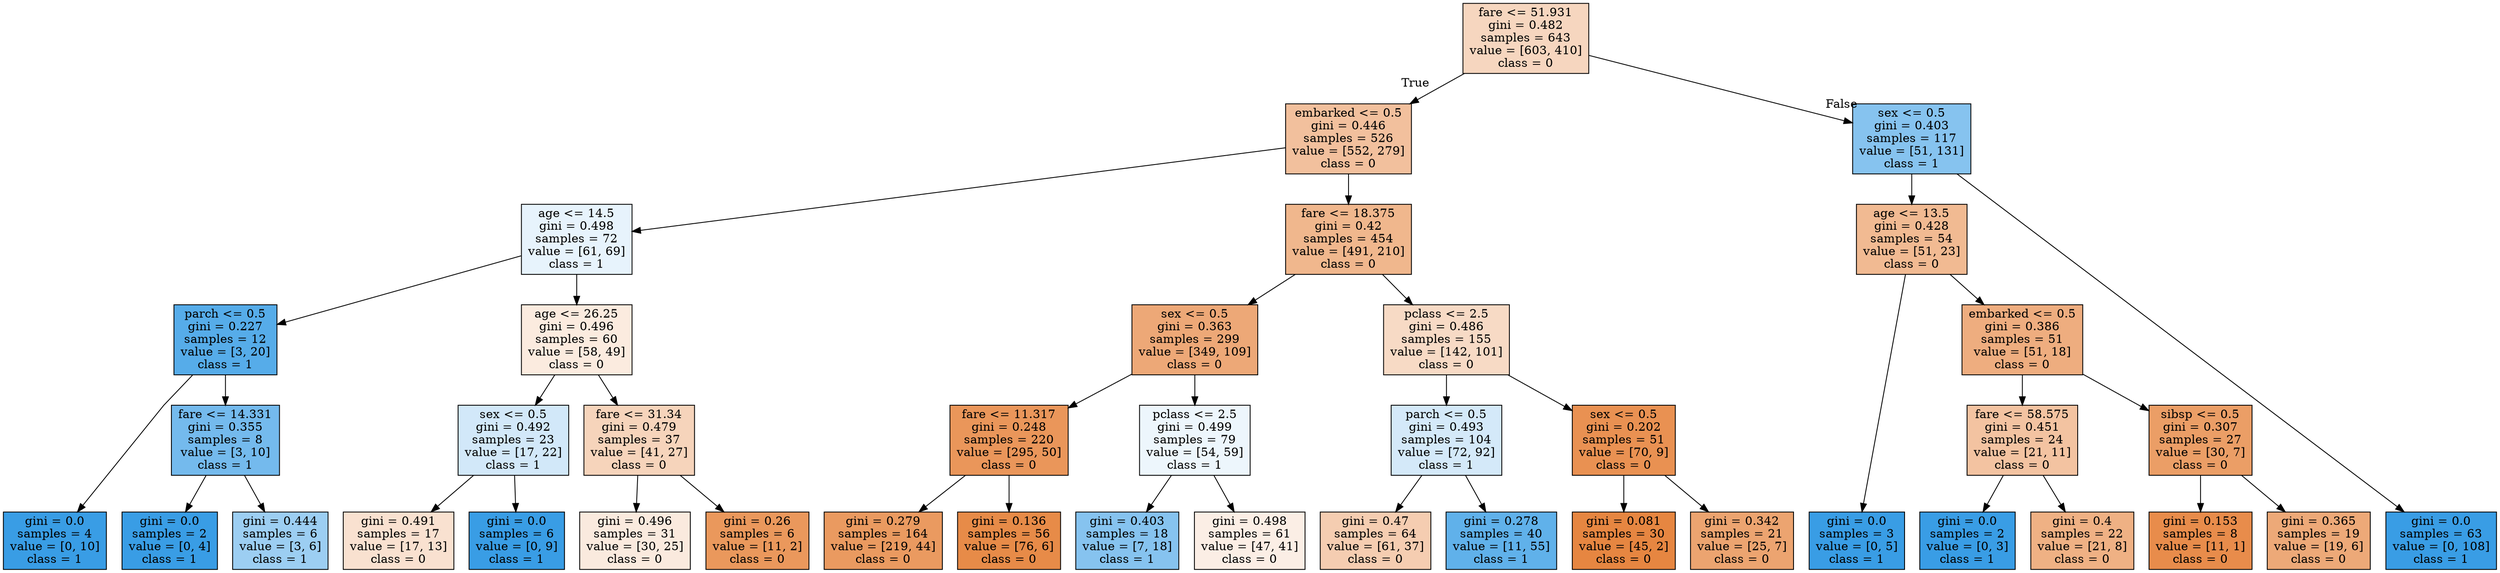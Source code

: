 digraph Tree {
node [shape=box, style="filled", color="black"] ;
graph [ranksep=equally, splines=polyline] ;
0 [label="fare <= 51.931\ngini = 0.482\nsamples = 643\nvalue = [603, 410]\nclass = 0", fillcolor="#e5813952"] ;
1 [label="embarked <= 0.5\ngini = 0.446\nsamples = 526\nvalue = [552, 279]\nclass = 0", fillcolor="#e581397e"] ;
0 -> 1 [labeldistance=2.5, labelangle=45, headlabel="True"] ;
2 [label="age <= 14.5\ngini = 0.498\nsamples = 72\nvalue = [61, 69]\nclass = 1", fillcolor="#399de51e"] ;
1 -> 2 ;
3 [label="parch <= 0.5\ngini = 0.227\nsamples = 12\nvalue = [3, 20]\nclass = 1", fillcolor="#399de5d9"] ;
2 -> 3 ;
4 [label="gini = 0.0\nsamples = 4\nvalue = [0, 10]\nclass = 1", fillcolor="#399de5ff"] ;
3 -> 4 ;
5 [label="fare <= 14.331\ngini = 0.355\nsamples = 8\nvalue = [3, 10]\nclass = 1", fillcolor="#399de5b3"] ;
3 -> 5 ;
6 [label="gini = 0.0\nsamples = 2\nvalue = [0, 4]\nclass = 1", fillcolor="#399de5ff"] ;
5 -> 6 ;
7 [label="gini = 0.444\nsamples = 6\nvalue = [3, 6]\nclass = 1", fillcolor="#399de57f"] ;
5 -> 7 ;
8 [label="age <= 26.25\ngini = 0.496\nsamples = 60\nvalue = [58, 49]\nclass = 0", fillcolor="#e5813928"] ;
2 -> 8 ;
9 [label="sex <= 0.5\ngini = 0.492\nsamples = 23\nvalue = [17, 22]\nclass = 1", fillcolor="#399de53a"] ;
8 -> 9 ;
10 [label="gini = 0.491\nsamples = 17\nvalue = [17, 13]\nclass = 0", fillcolor="#e581393c"] ;
9 -> 10 ;
11 [label="gini = 0.0\nsamples = 6\nvalue = [0, 9]\nclass = 1", fillcolor="#399de5ff"] ;
9 -> 11 ;
12 [label="fare <= 31.34\ngini = 0.479\nsamples = 37\nvalue = [41, 27]\nclass = 0", fillcolor="#e5813957"] ;
8 -> 12 ;
13 [label="gini = 0.496\nsamples = 31\nvalue = [30, 25]\nclass = 0", fillcolor="#e581392a"] ;
12 -> 13 ;
14 [label="gini = 0.26\nsamples = 6\nvalue = [11, 2]\nclass = 0", fillcolor="#e58139d1"] ;
12 -> 14 ;
15 [label="fare <= 18.375\ngini = 0.42\nsamples = 454\nvalue = [491, 210]\nclass = 0", fillcolor="#e5813992"] ;
1 -> 15 ;
16 [label="sex <= 0.5\ngini = 0.363\nsamples = 299\nvalue = [349, 109]\nclass = 0", fillcolor="#e58139af"] ;
15 -> 16 ;
17 [label="fare <= 11.317\ngini = 0.248\nsamples = 220\nvalue = [295, 50]\nclass = 0", fillcolor="#e58139d4"] ;
16 -> 17 ;
18 [label="gini = 0.279\nsamples = 164\nvalue = [219, 44]\nclass = 0", fillcolor="#e58139cc"] ;
17 -> 18 ;
19 [label="gini = 0.136\nsamples = 56\nvalue = [76, 6]\nclass = 0", fillcolor="#e58139eb"] ;
17 -> 19 ;
20 [label="pclass <= 2.5\ngini = 0.499\nsamples = 79\nvalue = [54, 59]\nclass = 1", fillcolor="#399de516"] ;
16 -> 20 ;
21 [label="gini = 0.403\nsamples = 18\nvalue = [7, 18]\nclass = 1", fillcolor="#399de59c"] ;
20 -> 21 ;
22 [label="gini = 0.498\nsamples = 61\nvalue = [47, 41]\nclass = 0", fillcolor="#e5813921"] ;
20 -> 22 ;
23 [label="pclass <= 2.5\ngini = 0.486\nsamples = 155\nvalue = [142, 101]\nclass = 0", fillcolor="#e581394a"] ;
15 -> 23 ;
24 [label="parch <= 0.5\ngini = 0.493\nsamples = 104\nvalue = [72, 92]\nclass = 1", fillcolor="#399de537"] ;
23 -> 24 ;
25 [label="gini = 0.47\nsamples = 64\nvalue = [61, 37]\nclass = 0", fillcolor="#e5813964"] ;
24 -> 25 ;
26 [label="gini = 0.278\nsamples = 40\nvalue = [11, 55]\nclass = 1", fillcolor="#399de5cc"] ;
24 -> 26 ;
27 [label="sex <= 0.5\ngini = 0.202\nsamples = 51\nvalue = [70, 9]\nclass = 0", fillcolor="#e58139de"] ;
23 -> 27 ;
28 [label="gini = 0.081\nsamples = 30\nvalue = [45, 2]\nclass = 0", fillcolor="#e58139f4"] ;
27 -> 28 ;
29 [label="gini = 0.342\nsamples = 21\nvalue = [25, 7]\nclass = 0", fillcolor="#e58139b8"] ;
27 -> 29 ;
30 [label="sex <= 0.5\ngini = 0.403\nsamples = 117\nvalue = [51, 131]\nclass = 1", fillcolor="#399de59c"] ;
0 -> 30 [labeldistance=2.5, labelangle=-45, headlabel="False"] ;
31 [label="age <= 13.5\ngini = 0.428\nsamples = 54\nvalue = [51, 23]\nclass = 0", fillcolor="#e581398c"] ;
30 -> 31 ;
32 [label="gini = 0.0\nsamples = 3\nvalue = [0, 5]\nclass = 1", fillcolor="#399de5ff"] ;
31 -> 32 ;
33 [label="embarked <= 0.5\ngini = 0.386\nsamples = 51\nvalue = [51, 18]\nclass = 0", fillcolor="#e58139a5"] ;
31 -> 33 ;
34 [label="fare <= 58.575\ngini = 0.451\nsamples = 24\nvalue = [21, 11]\nclass = 0", fillcolor="#e5813979"] ;
33 -> 34 ;
35 [label="gini = 0.0\nsamples = 2\nvalue = [0, 3]\nclass = 1", fillcolor="#399de5ff"] ;
34 -> 35 ;
36 [label="gini = 0.4\nsamples = 22\nvalue = [21, 8]\nclass = 0", fillcolor="#e581399e"] ;
34 -> 36 ;
37 [label="sibsp <= 0.5\ngini = 0.307\nsamples = 27\nvalue = [30, 7]\nclass = 0", fillcolor="#e58139c4"] ;
33 -> 37 ;
38 [label="gini = 0.153\nsamples = 8\nvalue = [11, 1]\nclass = 0", fillcolor="#e58139e8"] ;
37 -> 38 ;
39 [label="gini = 0.365\nsamples = 19\nvalue = [19, 6]\nclass = 0", fillcolor="#e58139ae"] ;
37 -> 39 ;
40 [label="gini = 0.0\nsamples = 63\nvalue = [0, 108]\nclass = 1", fillcolor="#399de5ff"] ;
30 -> 40 ;
{rank=same ; 0} ;
{rank=same ; 1; 30} ;
{rank=same ; 2; 15; 31} ;
{rank=same ; 3; 8; 16; 23; 33} ;
{rank=same ; 5; 9; 12; 17; 20; 24; 27; 34; 37} ;
{rank=same ; 4; 6; 7; 10; 11; 13; 14; 18; 19; 21; 22; 25; 26; 28; 29; 32; 35; 36; 38; 39; 40} ;
}